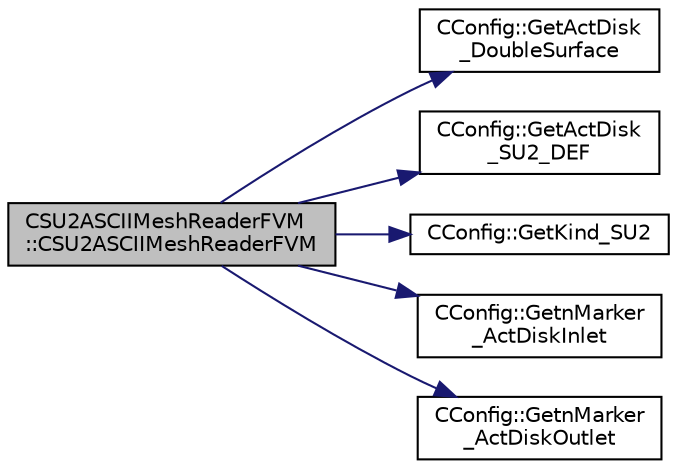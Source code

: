 digraph "CSU2ASCIIMeshReaderFVM::CSU2ASCIIMeshReaderFVM"
{
 // LATEX_PDF_SIZE
  edge [fontname="Helvetica",fontsize="10",labelfontname="Helvetica",labelfontsize="10"];
  node [fontname="Helvetica",fontsize="10",shape=record];
  rankdir="LR";
  Node1 [label="CSU2ASCIIMeshReaderFVM\l::CSU2ASCIIMeshReaderFVM",height=0.2,width=0.4,color="black", fillcolor="grey75", style="filled", fontcolor="black",tooltip="Constructor of the CSU2ASCIIMeshReaderFVM class."];
  Node1 -> Node2 [color="midnightblue",fontsize="10",style="solid",fontname="Helvetica"];
  Node2 [label="CConfig::GetActDisk\l_DoubleSurface",height=0.2,width=0.4,color="black", fillcolor="white", style="filled",URL="$classCConfig.html#ac1bdc3d11c472b4bab499f8788a8bc4e",tooltip="Actuator disk defined with a double surface."];
  Node1 -> Node3 [color="midnightblue",fontsize="10",style="solid",fontname="Helvetica"];
  Node3 [label="CConfig::GetActDisk\l_SU2_DEF",height=0.2,width=0.4,color="black", fillcolor="white", style="filled",URL="$classCConfig.html#a08579cc0b1589cef02d81fbac75f49ee",tooltip="Actuator disk defined with a double surface."];
  Node1 -> Node4 [color="midnightblue",fontsize="10",style="solid",fontname="Helvetica"];
  Node4 [label="CConfig::GetKind_SU2",height=0.2,width=0.4,color="black", fillcolor="white", style="filled",URL="$classCConfig.html#a8a176b0a0c34db4d6dcc9e55e240e37b",tooltip="Get the kind of SU2 software component."];
  Node1 -> Node5 [color="midnightblue",fontsize="10",style="solid",fontname="Helvetica"];
  Node5 [label="CConfig::GetnMarker\l_ActDiskInlet",height=0.2,width=0.4,color="black", fillcolor="white", style="filled",URL="$classCConfig.html#a6a932676936a4820c68acf7b0f0fbf0b",tooltip="Get the total number of boundary markers."];
  Node1 -> Node6 [color="midnightblue",fontsize="10",style="solid",fontname="Helvetica"];
  Node6 [label="CConfig::GetnMarker\l_ActDiskOutlet",height=0.2,width=0.4,color="black", fillcolor="white", style="filled",URL="$classCConfig.html#aa9cff95a1ef0297bd9b00196b135322d",tooltip="Get the total number of boundary markers."];
}
